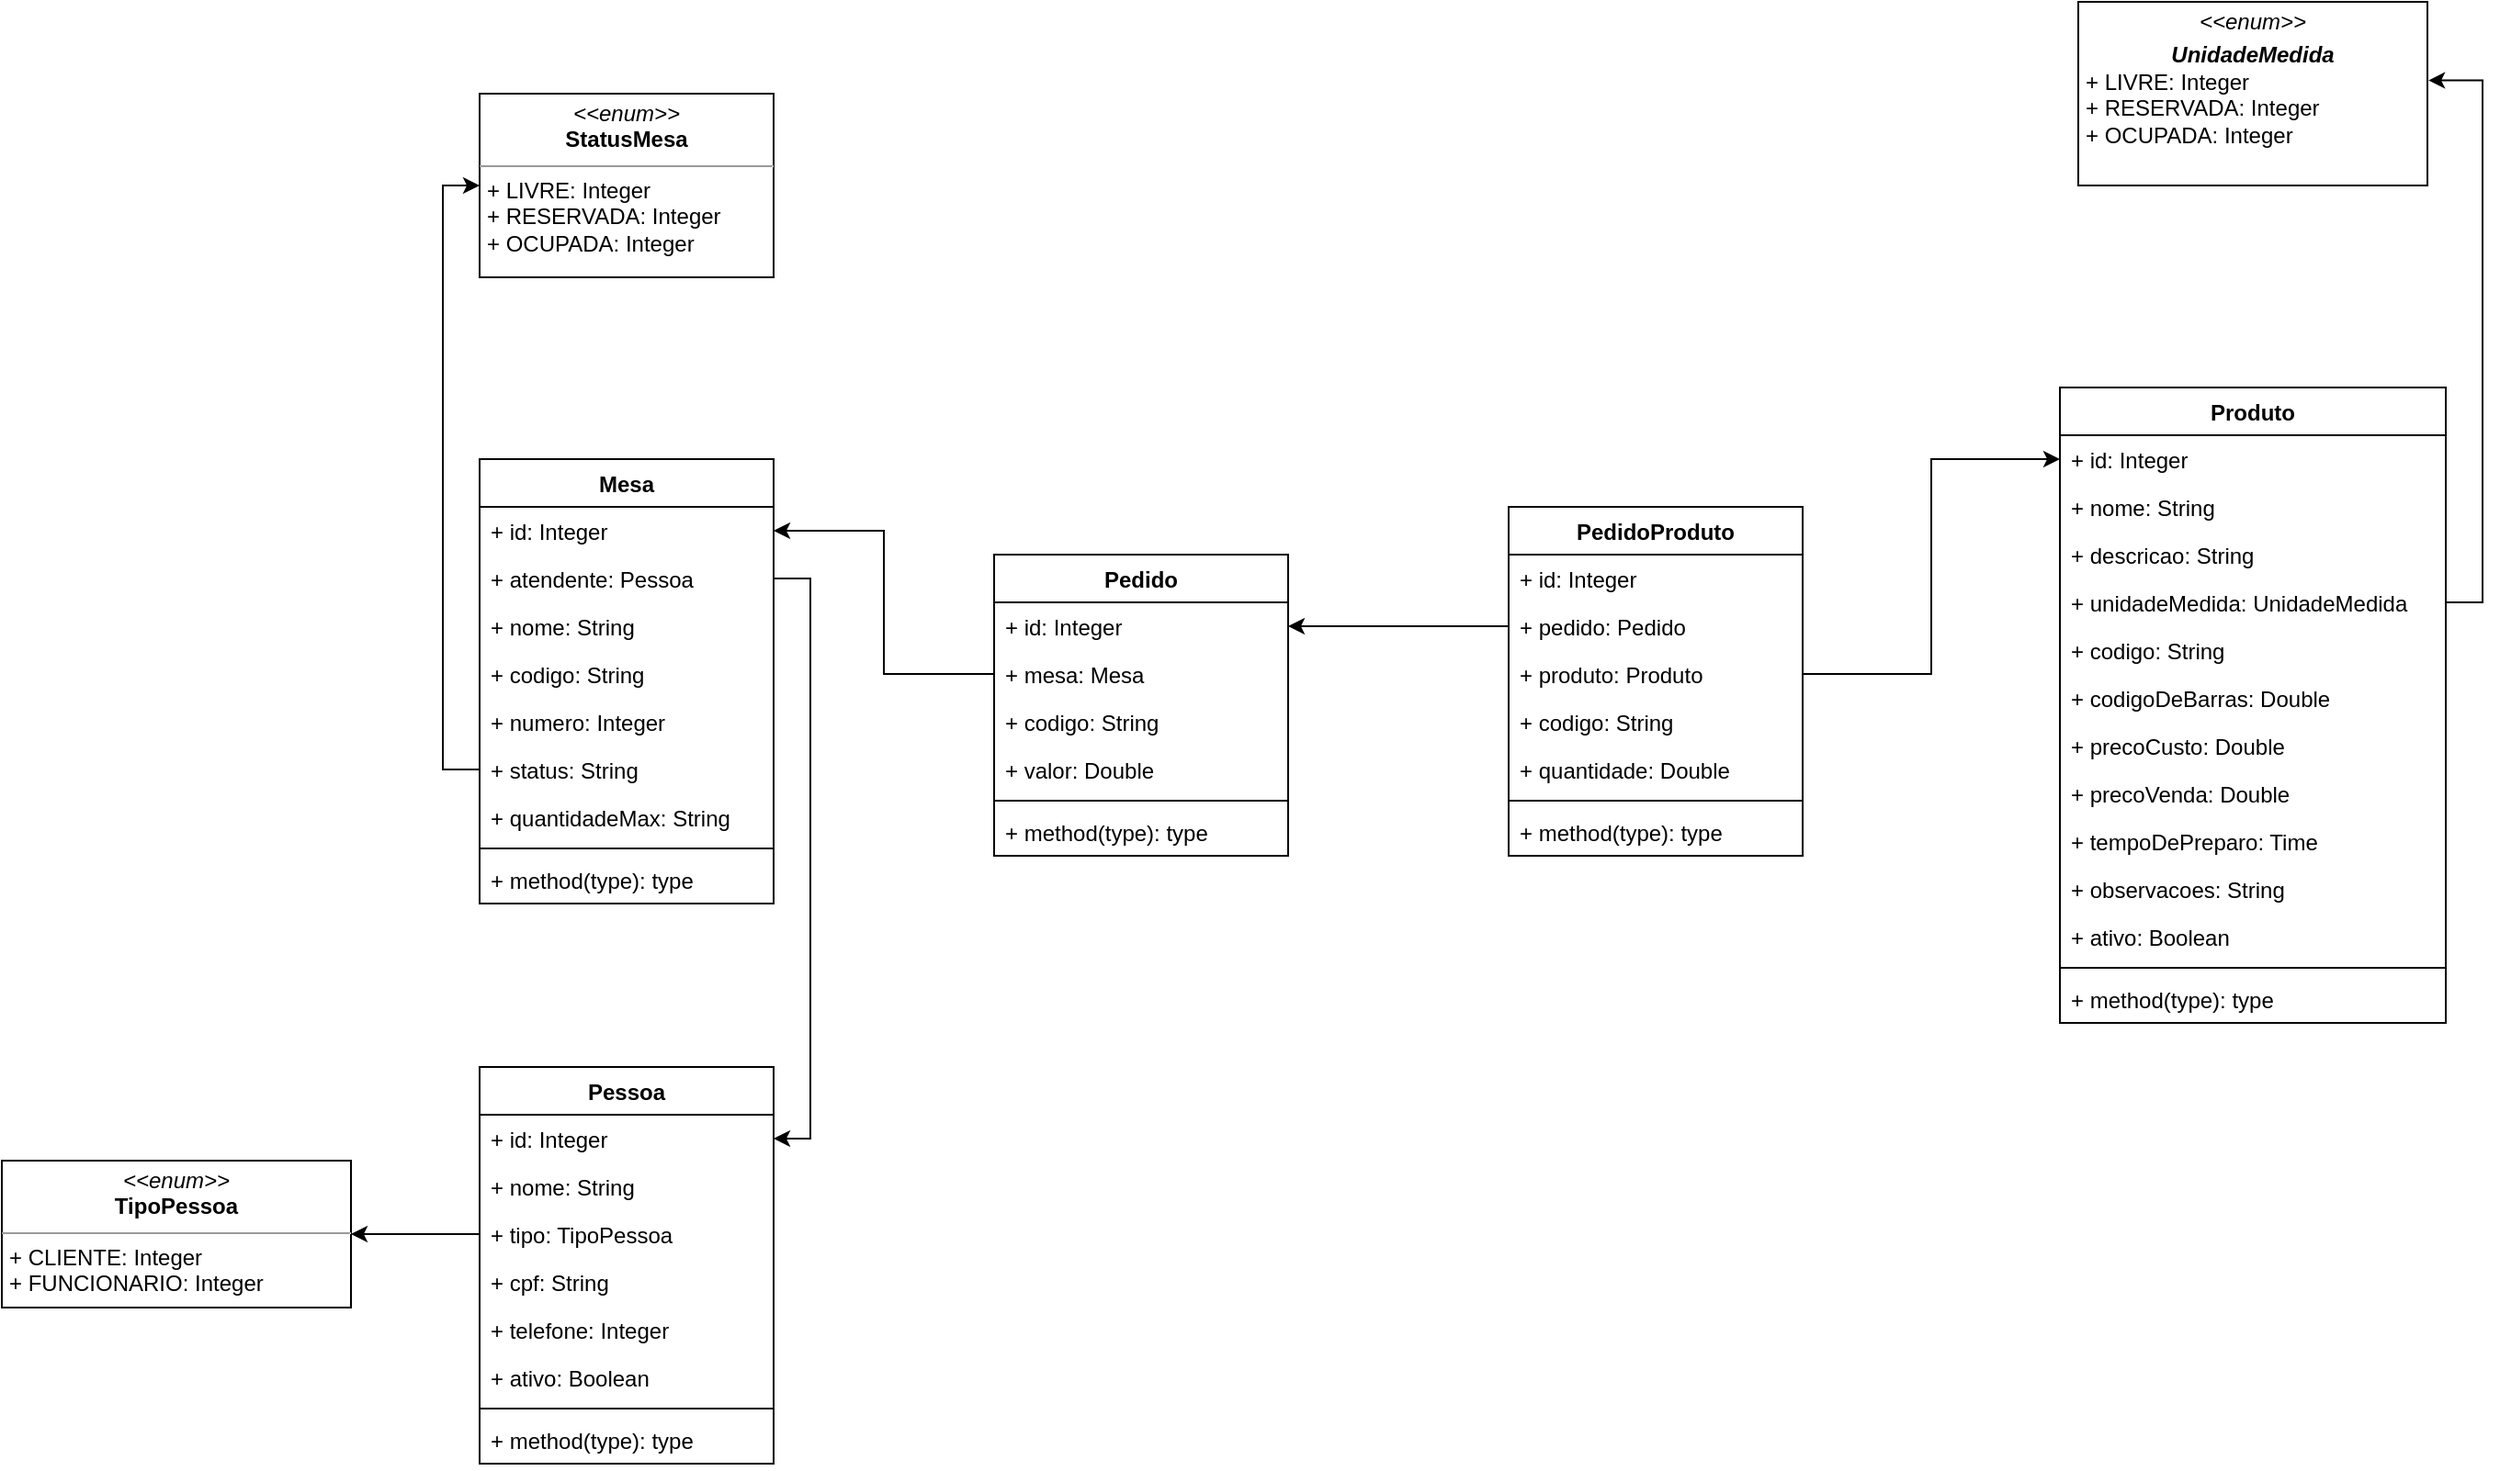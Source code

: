 <mxfile version="20.5.1" type="device"><diagram id="1q26ksJpOwRKsJgYeDiJ" name="Page-1"><mxGraphModel dx="2031" dy="1089" grid="1" gridSize="10" guides="1" tooltips="1" connect="1" arrows="1" fold="1" page="1" pageScale="1" pageWidth="850" pageHeight="1100" math="0" shadow="0"><root><mxCell id="0"/><mxCell id="1" parent="0"/><mxCell id="GTdVDzSoQKzwDX3FIVzy-1" value="Mesa" style="swimlane;fontStyle=1;align=center;verticalAlign=top;childLayout=stackLayout;horizontal=1;startSize=26;horizontalStack=0;resizeParent=1;resizeParentMax=0;resizeLast=0;collapsible=1;marginBottom=0;" vertex="1" parent="1"><mxGeometry x="410" y="389" width="160" height="242" as="geometry"/></mxCell><mxCell id="GTdVDzSoQKzwDX3FIVzy-86" value="+ id: Integer" style="text;strokeColor=none;fillColor=none;align=left;verticalAlign=top;spacingLeft=4;spacingRight=4;overflow=hidden;rotatable=0;points=[[0,0.5],[1,0.5]];portConstraint=eastwest;" vertex="1" parent="GTdVDzSoQKzwDX3FIVzy-1"><mxGeometry y="26" width="160" height="26" as="geometry"/></mxCell><mxCell id="GTdVDzSoQKzwDX3FIVzy-92" value="+ atendente: Pessoa" style="text;strokeColor=none;fillColor=none;align=left;verticalAlign=top;spacingLeft=4;spacingRight=4;overflow=hidden;rotatable=0;points=[[0,0.5],[1,0.5]];portConstraint=eastwest;" vertex="1" parent="GTdVDzSoQKzwDX3FIVzy-1"><mxGeometry y="52" width="160" height="26" as="geometry"/></mxCell><mxCell id="GTdVDzSoQKzwDX3FIVzy-2" value="+ nome: String" style="text;strokeColor=none;fillColor=none;align=left;verticalAlign=top;spacingLeft=4;spacingRight=4;overflow=hidden;rotatable=0;points=[[0,0.5],[1,0.5]];portConstraint=eastwest;" vertex="1" parent="GTdVDzSoQKzwDX3FIVzy-1"><mxGeometry y="78" width="160" height="26" as="geometry"/></mxCell><mxCell id="GTdVDzSoQKzwDX3FIVzy-7" value="+ codigo: String" style="text;strokeColor=none;fillColor=none;align=left;verticalAlign=top;spacingLeft=4;spacingRight=4;overflow=hidden;rotatable=0;points=[[0,0.5],[1,0.5]];portConstraint=eastwest;" vertex="1" parent="GTdVDzSoQKzwDX3FIVzy-1"><mxGeometry y="104" width="160" height="26" as="geometry"/></mxCell><mxCell id="GTdVDzSoQKzwDX3FIVzy-10" value="+ numero: Integer" style="text;strokeColor=none;fillColor=none;align=left;verticalAlign=top;spacingLeft=4;spacingRight=4;overflow=hidden;rotatable=0;points=[[0,0.5],[1,0.5]];portConstraint=eastwest;" vertex="1" parent="GTdVDzSoQKzwDX3FIVzy-1"><mxGeometry y="130" width="160" height="26" as="geometry"/></mxCell><mxCell id="GTdVDzSoQKzwDX3FIVzy-11" value="+ status: String" style="text;strokeColor=none;fillColor=none;align=left;verticalAlign=top;spacingLeft=4;spacingRight=4;overflow=hidden;rotatable=0;points=[[0,0.5],[1,0.5]];portConstraint=eastwest;" vertex="1" parent="GTdVDzSoQKzwDX3FIVzy-1"><mxGeometry y="156" width="160" height="26" as="geometry"/></mxCell><mxCell id="GTdVDzSoQKzwDX3FIVzy-9" value="+ quantidadeMax: String" style="text;strokeColor=none;fillColor=none;align=left;verticalAlign=top;spacingLeft=4;spacingRight=4;overflow=hidden;rotatable=0;points=[[0,0.5],[1,0.5]];portConstraint=eastwest;" vertex="1" parent="GTdVDzSoQKzwDX3FIVzy-1"><mxGeometry y="182" width="160" height="26" as="geometry"/></mxCell><mxCell id="GTdVDzSoQKzwDX3FIVzy-3" value="" style="line;strokeWidth=1;fillColor=none;align=left;verticalAlign=middle;spacingTop=-1;spacingLeft=3;spacingRight=3;rotatable=0;labelPosition=right;points=[];portConstraint=eastwest;strokeColor=inherit;" vertex="1" parent="GTdVDzSoQKzwDX3FIVzy-1"><mxGeometry y="208" width="160" height="8" as="geometry"/></mxCell><mxCell id="GTdVDzSoQKzwDX3FIVzy-14" value="+ method(type): type" style="text;strokeColor=none;fillColor=none;align=left;verticalAlign=top;spacingLeft=4;spacingRight=4;overflow=hidden;rotatable=0;points=[[0,0.5],[1,0.5]];portConstraint=eastwest;" vertex="1" parent="GTdVDzSoQKzwDX3FIVzy-1"><mxGeometry y="216" width="160" height="26" as="geometry"/></mxCell><mxCell id="GTdVDzSoQKzwDX3FIVzy-15" value="&lt;p style=&quot;margin:0px;margin-top:4px;text-align:center;&quot;&gt;&lt;i&gt;&amp;lt;&amp;lt;enum&amp;gt;&amp;gt;&lt;/i&gt;&lt;br&gt;&lt;b&gt;StatusMesa&lt;/b&gt;&lt;/p&gt;&lt;hr size=&quot;1&quot;&gt;&lt;p style=&quot;margin:0px;margin-left:4px;&quot;&gt;+ LIVRE: Integer&lt;br&gt;+ RESERVADA: Integer&lt;/p&gt;&lt;p style=&quot;margin:0px;margin-left:4px;&quot;&gt;+ OCUPADA: Integer&lt;/p&gt;&lt;p style=&quot;margin:0px;margin-left:4px;&quot;&gt;&lt;br&gt;&lt;/p&gt;" style="verticalAlign=top;align=left;overflow=fill;fontSize=12;fontFamily=Helvetica;html=1;" vertex="1" parent="1"><mxGeometry x="410" y="190" width="160" height="100" as="geometry"/></mxCell><mxCell id="GTdVDzSoQKzwDX3FIVzy-25" value="Pessoa" style="swimlane;fontStyle=1;align=center;verticalAlign=top;childLayout=stackLayout;horizontal=1;startSize=26;horizontalStack=0;resizeParent=1;resizeParentMax=0;resizeLast=0;collapsible=1;marginBottom=0;" vertex="1" parent="1"><mxGeometry x="410" y="720" width="160" height="216" as="geometry"/></mxCell><mxCell id="GTdVDzSoQKzwDX3FIVzy-97" value="+ id: Integer" style="text;strokeColor=none;fillColor=none;align=left;verticalAlign=top;spacingLeft=4;spacingRight=4;overflow=hidden;rotatable=0;points=[[0,0.5],[1,0.5]];portConstraint=eastwest;" vertex="1" parent="GTdVDzSoQKzwDX3FIVzy-25"><mxGeometry y="26" width="160" height="26" as="geometry"/></mxCell><mxCell id="GTdVDzSoQKzwDX3FIVzy-26" value="+ nome: String" style="text;strokeColor=none;fillColor=none;align=left;verticalAlign=top;spacingLeft=4;spacingRight=4;overflow=hidden;rotatable=0;points=[[0,0.5],[1,0.5]];portConstraint=eastwest;" vertex="1" parent="GTdVDzSoQKzwDX3FIVzy-25"><mxGeometry y="52" width="160" height="26" as="geometry"/></mxCell><mxCell id="GTdVDzSoQKzwDX3FIVzy-84" value="+ tipo: TipoPessoa" style="text;strokeColor=none;fillColor=none;align=left;verticalAlign=top;spacingLeft=4;spacingRight=4;overflow=hidden;rotatable=0;points=[[0,0.5],[1,0.5]];portConstraint=eastwest;" vertex="1" parent="GTdVDzSoQKzwDX3FIVzy-25"><mxGeometry y="78" width="160" height="26" as="geometry"/></mxCell><mxCell id="GTdVDzSoQKzwDX3FIVzy-83" value="+ cpf: String" style="text;strokeColor=none;fillColor=none;align=left;verticalAlign=top;spacingLeft=4;spacingRight=4;overflow=hidden;rotatable=0;points=[[0,0.5],[1,0.5]];portConstraint=eastwest;" vertex="1" parent="GTdVDzSoQKzwDX3FIVzy-25"><mxGeometry y="104" width="160" height="26" as="geometry"/></mxCell><mxCell id="GTdVDzSoQKzwDX3FIVzy-85" value="+ telefone: Integer" style="text;strokeColor=none;fillColor=none;align=left;verticalAlign=top;spacingLeft=4;spacingRight=4;overflow=hidden;rotatable=0;points=[[0,0.5],[1,0.5]];portConstraint=eastwest;" vertex="1" parent="GTdVDzSoQKzwDX3FIVzy-25"><mxGeometry y="130" width="160" height="26" as="geometry"/></mxCell><mxCell id="GTdVDzSoQKzwDX3FIVzy-27" value="+ ativo: Boolean" style="text;strokeColor=none;fillColor=none;align=left;verticalAlign=top;spacingLeft=4;spacingRight=4;overflow=hidden;rotatable=0;points=[[0,0.5],[1,0.5]];portConstraint=eastwest;" vertex="1" parent="GTdVDzSoQKzwDX3FIVzy-25"><mxGeometry y="156" width="160" height="26" as="geometry"/></mxCell><mxCell id="GTdVDzSoQKzwDX3FIVzy-32" value="" style="line;strokeWidth=1;fillColor=none;align=left;verticalAlign=middle;spacingTop=-1;spacingLeft=3;spacingRight=3;rotatable=0;labelPosition=right;points=[];portConstraint=eastwest;strokeColor=inherit;" vertex="1" parent="GTdVDzSoQKzwDX3FIVzy-25"><mxGeometry y="182" width="160" height="8" as="geometry"/></mxCell><mxCell id="GTdVDzSoQKzwDX3FIVzy-33" value="+ method(type): type" style="text;strokeColor=none;fillColor=none;align=left;verticalAlign=top;spacingLeft=4;spacingRight=4;overflow=hidden;rotatable=0;points=[[0,0.5],[1,0.5]];portConstraint=eastwest;" vertex="1" parent="GTdVDzSoQKzwDX3FIVzy-25"><mxGeometry y="190" width="160" height="26" as="geometry"/></mxCell><mxCell id="GTdVDzSoQKzwDX3FIVzy-34" value="Produto" style="swimlane;fontStyle=1;align=center;verticalAlign=top;childLayout=stackLayout;horizontal=1;startSize=26;horizontalStack=0;resizeParent=1;resizeParentMax=0;resizeLast=0;collapsible=1;marginBottom=0;" vertex="1" parent="1"><mxGeometry x="1270" y="350" width="210" height="346" as="geometry"/></mxCell><mxCell id="GTdVDzSoQKzwDX3FIVzy-79" value="+ id: Integer" style="text;strokeColor=none;fillColor=none;align=left;verticalAlign=top;spacingLeft=4;spacingRight=4;overflow=hidden;rotatable=0;points=[[0,0.5],[1,0.5]];portConstraint=eastwest;" vertex="1" parent="GTdVDzSoQKzwDX3FIVzy-34"><mxGeometry y="26" width="210" height="26" as="geometry"/></mxCell><mxCell id="GTdVDzSoQKzwDX3FIVzy-35" value="+ nome: String" style="text;strokeColor=none;fillColor=none;align=left;verticalAlign=top;spacingLeft=4;spacingRight=4;overflow=hidden;rotatable=0;points=[[0,0.5],[1,0.5]];portConstraint=eastwest;" vertex="1" parent="GTdVDzSoQKzwDX3FIVzy-34"><mxGeometry y="52" width="210" height="26" as="geometry"/></mxCell><mxCell id="GTdVDzSoQKzwDX3FIVzy-36" value="+ descricao: String" style="text;strokeColor=none;fillColor=none;align=left;verticalAlign=top;spacingLeft=4;spacingRight=4;overflow=hidden;rotatable=0;points=[[0,0.5],[1,0.5]];portConstraint=eastwest;" vertex="1" parent="GTdVDzSoQKzwDX3FIVzy-34"><mxGeometry y="78" width="210" height="26" as="geometry"/></mxCell><mxCell id="GTdVDzSoQKzwDX3FIVzy-66" value="+ unidadeMedida: UnidadeMedida" style="text;strokeColor=none;fillColor=none;align=left;verticalAlign=top;spacingLeft=4;spacingRight=4;overflow=hidden;rotatable=0;points=[[0,0.5],[1,0.5]];portConstraint=eastwest;" vertex="1" parent="GTdVDzSoQKzwDX3FIVzy-34"><mxGeometry y="104" width="210" height="26" as="geometry"/></mxCell><mxCell id="GTdVDzSoQKzwDX3FIVzy-98" value="+ codigo: String" style="text;strokeColor=none;fillColor=none;align=left;verticalAlign=top;spacingLeft=4;spacingRight=4;overflow=hidden;rotatable=0;points=[[0,0.5],[1,0.5]];portConstraint=eastwest;" vertex="1" parent="GTdVDzSoQKzwDX3FIVzy-34"><mxGeometry y="130" width="210" height="26" as="geometry"/></mxCell><mxCell id="GTdVDzSoQKzwDX3FIVzy-68" value="+ codigoDeBarras: Double" style="text;strokeColor=none;fillColor=none;align=left;verticalAlign=top;spacingLeft=4;spacingRight=4;overflow=hidden;rotatable=0;points=[[0,0.5],[1,0.5]];portConstraint=eastwest;" vertex="1" parent="GTdVDzSoQKzwDX3FIVzy-34"><mxGeometry y="156" width="210" height="26" as="geometry"/></mxCell><mxCell id="GTdVDzSoQKzwDX3FIVzy-69" value="+ precoCusto: Double" style="text;strokeColor=none;fillColor=none;align=left;verticalAlign=top;spacingLeft=4;spacingRight=4;overflow=hidden;rotatable=0;points=[[0,0.5],[1,0.5]];portConstraint=eastwest;" vertex="1" parent="GTdVDzSoQKzwDX3FIVzy-34"><mxGeometry y="182" width="210" height="26" as="geometry"/></mxCell><mxCell id="GTdVDzSoQKzwDX3FIVzy-67" value="+ precoVenda: Double" style="text;strokeColor=none;fillColor=none;align=left;verticalAlign=top;spacingLeft=4;spacingRight=4;overflow=hidden;rotatable=0;points=[[0,0.5],[1,0.5]];portConstraint=eastwest;" vertex="1" parent="GTdVDzSoQKzwDX3FIVzy-34"><mxGeometry y="208" width="210" height="26" as="geometry"/></mxCell><mxCell id="GTdVDzSoQKzwDX3FIVzy-73" value="+ tempoDePreparo: Time" style="text;strokeColor=none;fillColor=none;align=left;verticalAlign=top;spacingLeft=4;spacingRight=4;overflow=hidden;rotatable=0;points=[[0,0.5],[1,0.5]];portConstraint=eastwest;" vertex="1" parent="GTdVDzSoQKzwDX3FIVzy-34"><mxGeometry y="234" width="210" height="26" as="geometry"/></mxCell><mxCell id="GTdVDzSoQKzwDX3FIVzy-75" value="+ observacoes: String" style="text;strokeColor=none;fillColor=none;align=left;verticalAlign=top;spacingLeft=4;spacingRight=4;overflow=hidden;rotatable=0;points=[[0,0.5],[1,0.5]];portConstraint=eastwest;" vertex="1" parent="GTdVDzSoQKzwDX3FIVzy-34"><mxGeometry y="260" width="210" height="26" as="geometry"/></mxCell><mxCell id="GTdVDzSoQKzwDX3FIVzy-74" value="+ ativo: Boolean" style="text;strokeColor=none;fillColor=none;align=left;verticalAlign=top;spacingLeft=4;spacingRight=4;overflow=hidden;rotatable=0;points=[[0,0.5],[1,0.5]];portConstraint=eastwest;" vertex="1" parent="GTdVDzSoQKzwDX3FIVzy-34"><mxGeometry y="286" width="210" height="26" as="geometry"/></mxCell><mxCell id="GTdVDzSoQKzwDX3FIVzy-41" value="" style="line;strokeWidth=1;fillColor=none;align=left;verticalAlign=middle;spacingTop=-1;spacingLeft=3;spacingRight=3;rotatable=0;labelPosition=right;points=[];portConstraint=eastwest;strokeColor=inherit;" vertex="1" parent="GTdVDzSoQKzwDX3FIVzy-34"><mxGeometry y="312" width="210" height="8" as="geometry"/></mxCell><mxCell id="GTdVDzSoQKzwDX3FIVzy-42" value="+ method(type): type" style="text;strokeColor=none;fillColor=none;align=left;verticalAlign=top;spacingLeft=4;spacingRight=4;overflow=hidden;rotatable=0;points=[[0,0.5],[1,0.5]];portConstraint=eastwest;" vertex="1" parent="GTdVDzSoQKzwDX3FIVzy-34"><mxGeometry y="320" width="210" height="26" as="geometry"/></mxCell><mxCell id="GTdVDzSoQKzwDX3FIVzy-52" value="Pedido" style="swimlane;fontStyle=1;align=center;verticalAlign=top;childLayout=stackLayout;horizontal=1;startSize=26;horizontalStack=0;resizeParent=1;resizeParentMax=0;resizeLast=0;collapsible=1;marginBottom=0;" vertex="1" parent="1"><mxGeometry x="690" y="441" width="160" height="164" as="geometry"/></mxCell><mxCell id="GTdVDzSoQKzwDX3FIVzy-53" value="+ id: Integer" style="text;strokeColor=none;fillColor=none;align=left;verticalAlign=top;spacingLeft=4;spacingRight=4;overflow=hidden;rotatable=0;points=[[0,0.5],[1,0.5]];portConstraint=eastwest;" vertex="1" parent="GTdVDzSoQKzwDX3FIVzy-52"><mxGeometry y="26" width="160" height="26" as="geometry"/></mxCell><mxCell id="GTdVDzSoQKzwDX3FIVzy-102" value="+ mesa: Mesa" style="text;strokeColor=none;fillColor=none;align=left;verticalAlign=top;spacingLeft=4;spacingRight=4;overflow=hidden;rotatable=0;points=[[0,0.5],[1,0.5]];portConstraint=eastwest;" vertex="1" parent="GTdVDzSoQKzwDX3FIVzy-52"><mxGeometry y="52" width="160" height="26" as="geometry"/></mxCell><mxCell id="GTdVDzSoQKzwDX3FIVzy-88" value="+ codigo: String" style="text;strokeColor=none;fillColor=none;align=left;verticalAlign=top;spacingLeft=4;spacingRight=4;overflow=hidden;rotatable=0;points=[[0,0.5],[1,0.5]];portConstraint=eastwest;" vertex="1" parent="GTdVDzSoQKzwDX3FIVzy-52"><mxGeometry y="78" width="160" height="26" as="geometry"/></mxCell><mxCell id="GTdVDzSoQKzwDX3FIVzy-54" value="+ valor: Double" style="text;strokeColor=none;fillColor=none;align=left;verticalAlign=top;spacingLeft=4;spacingRight=4;overflow=hidden;rotatable=0;points=[[0,0.5],[1,0.5]];portConstraint=eastwest;" vertex="1" parent="GTdVDzSoQKzwDX3FIVzy-52"><mxGeometry y="104" width="160" height="26" as="geometry"/></mxCell><mxCell id="GTdVDzSoQKzwDX3FIVzy-59" value="" style="line;strokeWidth=1;fillColor=none;align=left;verticalAlign=middle;spacingTop=-1;spacingLeft=3;spacingRight=3;rotatable=0;labelPosition=right;points=[];portConstraint=eastwest;strokeColor=inherit;" vertex="1" parent="GTdVDzSoQKzwDX3FIVzy-52"><mxGeometry y="130" width="160" height="8" as="geometry"/></mxCell><mxCell id="GTdVDzSoQKzwDX3FIVzy-60" value="+ method(type): type" style="text;strokeColor=none;fillColor=none;align=left;verticalAlign=top;spacingLeft=4;spacingRight=4;overflow=hidden;rotatable=0;points=[[0,0.5],[1,0.5]];portConstraint=eastwest;" vertex="1" parent="GTdVDzSoQKzwDX3FIVzy-52"><mxGeometry y="138" width="160" height="26" as="geometry"/></mxCell><mxCell id="GTdVDzSoQKzwDX3FIVzy-61" value="PedidoProduto" style="swimlane;fontStyle=1;align=center;verticalAlign=top;childLayout=stackLayout;horizontal=1;startSize=26;horizontalStack=0;resizeParent=1;resizeParentMax=0;resizeLast=0;collapsible=1;marginBottom=0;" vertex="1" parent="1"><mxGeometry x="970" y="415" width="160" height="190" as="geometry"/></mxCell><mxCell id="GTdVDzSoQKzwDX3FIVzy-89" value="+ id: Integer" style="text;strokeColor=none;fillColor=none;align=left;verticalAlign=top;spacingLeft=4;spacingRight=4;overflow=hidden;rotatable=0;points=[[0,0.5],[1,0.5]];portConstraint=eastwest;" vertex="1" parent="GTdVDzSoQKzwDX3FIVzy-61"><mxGeometry y="26" width="160" height="26" as="geometry"/></mxCell><mxCell id="GTdVDzSoQKzwDX3FIVzy-90" value="+ pedido: Pedido" style="text;strokeColor=none;fillColor=none;align=left;verticalAlign=top;spacingLeft=4;spacingRight=4;overflow=hidden;rotatable=0;points=[[0,0.5],[1,0.5]];portConstraint=eastwest;" vertex="1" parent="GTdVDzSoQKzwDX3FIVzy-61"><mxGeometry y="52" width="160" height="26" as="geometry"/></mxCell><mxCell id="GTdVDzSoQKzwDX3FIVzy-91" value="+ produto: Produto" style="text;strokeColor=none;fillColor=none;align=left;verticalAlign=top;spacingLeft=4;spacingRight=4;overflow=hidden;rotatable=0;points=[[0,0.5],[1,0.5]];portConstraint=eastwest;" vertex="1" parent="GTdVDzSoQKzwDX3FIVzy-61"><mxGeometry y="78" width="160" height="26" as="geometry"/></mxCell><mxCell id="GTdVDzSoQKzwDX3FIVzy-62" value="+ codigo: String" style="text;strokeColor=none;fillColor=none;align=left;verticalAlign=top;spacingLeft=4;spacingRight=4;overflow=hidden;rotatable=0;points=[[0,0.5],[1,0.5]];portConstraint=eastwest;" vertex="1" parent="GTdVDzSoQKzwDX3FIVzy-61"><mxGeometry y="104" width="160" height="26" as="geometry"/></mxCell><mxCell id="GTdVDzSoQKzwDX3FIVzy-63" value="+ quantidade: Double" style="text;strokeColor=none;fillColor=none;align=left;verticalAlign=top;spacingLeft=4;spacingRight=4;overflow=hidden;rotatable=0;points=[[0,0.5],[1,0.5]];portConstraint=eastwest;" vertex="1" parent="GTdVDzSoQKzwDX3FIVzy-61"><mxGeometry y="130" width="160" height="26" as="geometry"/></mxCell><mxCell id="GTdVDzSoQKzwDX3FIVzy-64" value="" style="line;strokeWidth=1;fillColor=none;align=left;verticalAlign=middle;spacingTop=-1;spacingLeft=3;spacingRight=3;rotatable=0;labelPosition=right;points=[];portConstraint=eastwest;strokeColor=inherit;" vertex="1" parent="GTdVDzSoQKzwDX3FIVzy-61"><mxGeometry y="156" width="160" height="8" as="geometry"/></mxCell><mxCell id="GTdVDzSoQKzwDX3FIVzy-65" value="+ method(type): type" style="text;strokeColor=none;fillColor=none;align=left;verticalAlign=top;spacingLeft=4;spacingRight=4;overflow=hidden;rotatable=0;points=[[0,0.5],[1,0.5]];portConstraint=eastwest;" vertex="1" parent="GTdVDzSoQKzwDX3FIVzy-61"><mxGeometry y="164" width="160" height="26" as="geometry"/></mxCell><mxCell id="GTdVDzSoQKzwDX3FIVzy-78" value="&lt;p style=&quot;margin:0px;margin-top:4px;text-align:center;&quot;&gt;&lt;i&gt;&amp;lt;&amp;lt;enum&amp;gt;&amp;gt;&lt;/i&gt;&lt;br&gt;&lt;/p&gt;&lt;p style=&quot;margin:0px;margin-top:4px;text-align:center;&quot;&gt;&lt;i&gt;&lt;b&gt;UnidadeMedida&lt;/b&gt;&lt;/i&gt;&lt;/p&gt;&lt;p style=&quot;margin:0px;margin-left:4px;&quot;&gt;+ LIVRE: Integer&lt;br&gt;+ RESERVADA: Integer&lt;/p&gt;&lt;p style=&quot;margin:0px;margin-left:4px;&quot;&gt;+ OCUPADA: Integer&lt;/p&gt;&lt;p style=&quot;margin:0px;margin-left:4px;&quot;&gt;&lt;br&gt;&lt;/p&gt;" style="verticalAlign=top;align=left;overflow=fill;fontSize=12;fontFamily=Helvetica;html=1;" vertex="1" parent="1"><mxGeometry x="1280" y="140" width="190" height="100" as="geometry"/></mxCell><mxCell id="GTdVDzSoQKzwDX3FIVzy-80" value="&lt;p style=&quot;margin:0px;margin-top:4px;text-align:center;&quot;&gt;&lt;i&gt;&amp;lt;&amp;lt;enum&amp;gt;&amp;gt;&lt;/i&gt;&lt;br&gt;&lt;b&gt;TipoPessoa&lt;/b&gt;&lt;/p&gt;&lt;hr size=&quot;1&quot;&gt;&lt;p style=&quot;margin:0px;margin-left:4px;&quot;&gt;+ CLIENTE: Integer&lt;br&gt;+ FUNCIONARIO: Integer&lt;/p&gt;" style="verticalAlign=top;align=left;overflow=fill;fontSize=12;fontFamily=Helvetica;html=1;" vertex="1" parent="1"><mxGeometry x="150" y="771" width="190" height="80" as="geometry"/></mxCell><mxCell id="GTdVDzSoQKzwDX3FIVzy-99" style="edgeStyle=orthogonalEdgeStyle;rounded=0;orthogonalLoop=1;jettySize=auto;html=1;exitX=1;exitY=0.5;exitDx=0;exitDy=0;" edge="1" parent="1" source="GTdVDzSoQKzwDX3FIVzy-92" target="GTdVDzSoQKzwDX3FIVzy-97"><mxGeometry relative="1" as="geometry"/></mxCell><mxCell id="GTdVDzSoQKzwDX3FIVzy-100" style="edgeStyle=orthogonalEdgeStyle;rounded=0;orthogonalLoop=1;jettySize=auto;html=1;exitX=0;exitY=0.5;exitDx=0;exitDy=0;entryX=1;entryY=0.5;entryDx=0;entryDy=0;" edge="1" parent="1" source="GTdVDzSoQKzwDX3FIVzy-84" target="GTdVDzSoQKzwDX3FIVzy-80"><mxGeometry relative="1" as="geometry"/></mxCell><mxCell id="GTdVDzSoQKzwDX3FIVzy-101" style="edgeStyle=orthogonalEdgeStyle;rounded=0;orthogonalLoop=1;jettySize=auto;html=1;exitX=0;exitY=0.5;exitDx=0;exitDy=0;entryX=0;entryY=0.5;entryDx=0;entryDy=0;" edge="1" parent="1" source="GTdVDzSoQKzwDX3FIVzy-11" target="GTdVDzSoQKzwDX3FIVzy-15"><mxGeometry relative="1" as="geometry"/></mxCell><mxCell id="GTdVDzSoQKzwDX3FIVzy-103" style="edgeStyle=orthogonalEdgeStyle;rounded=0;orthogonalLoop=1;jettySize=auto;html=1;exitX=0;exitY=0.5;exitDx=0;exitDy=0;" edge="1" parent="1" source="GTdVDzSoQKzwDX3FIVzy-102" target="GTdVDzSoQKzwDX3FIVzy-86"><mxGeometry relative="1" as="geometry"/></mxCell><mxCell id="GTdVDzSoQKzwDX3FIVzy-104" style="edgeStyle=orthogonalEdgeStyle;rounded=0;orthogonalLoop=1;jettySize=auto;html=1;exitX=0;exitY=0.5;exitDx=0;exitDy=0;entryX=1;entryY=0.5;entryDx=0;entryDy=0;" edge="1" parent="1" source="GTdVDzSoQKzwDX3FIVzy-90" target="GTdVDzSoQKzwDX3FIVzy-53"><mxGeometry relative="1" as="geometry"/></mxCell><mxCell id="GTdVDzSoQKzwDX3FIVzy-105" style="edgeStyle=orthogonalEdgeStyle;rounded=0;orthogonalLoop=1;jettySize=auto;html=1;exitX=1;exitY=0.5;exitDx=0;exitDy=0;entryX=0;entryY=0.5;entryDx=0;entryDy=0;" edge="1" parent="1" source="GTdVDzSoQKzwDX3FIVzy-91" target="GTdVDzSoQKzwDX3FIVzy-79"><mxGeometry relative="1" as="geometry"/></mxCell><mxCell id="GTdVDzSoQKzwDX3FIVzy-106" style="edgeStyle=orthogonalEdgeStyle;rounded=0;orthogonalLoop=1;jettySize=auto;html=1;exitX=1;exitY=0.5;exitDx=0;exitDy=0;entryX=1.003;entryY=0.428;entryDx=0;entryDy=0;entryPerimeter=0;" edge="1" parent="1" source="GTdVDzSoQKzwDX3FIVzy-66" target="GTdVDzSoQKzwDX3FIVzy-78"><mxGeometry relative="1" as="geometry"/></mxCell></root></mxGraphModel></diagram></mxfile>